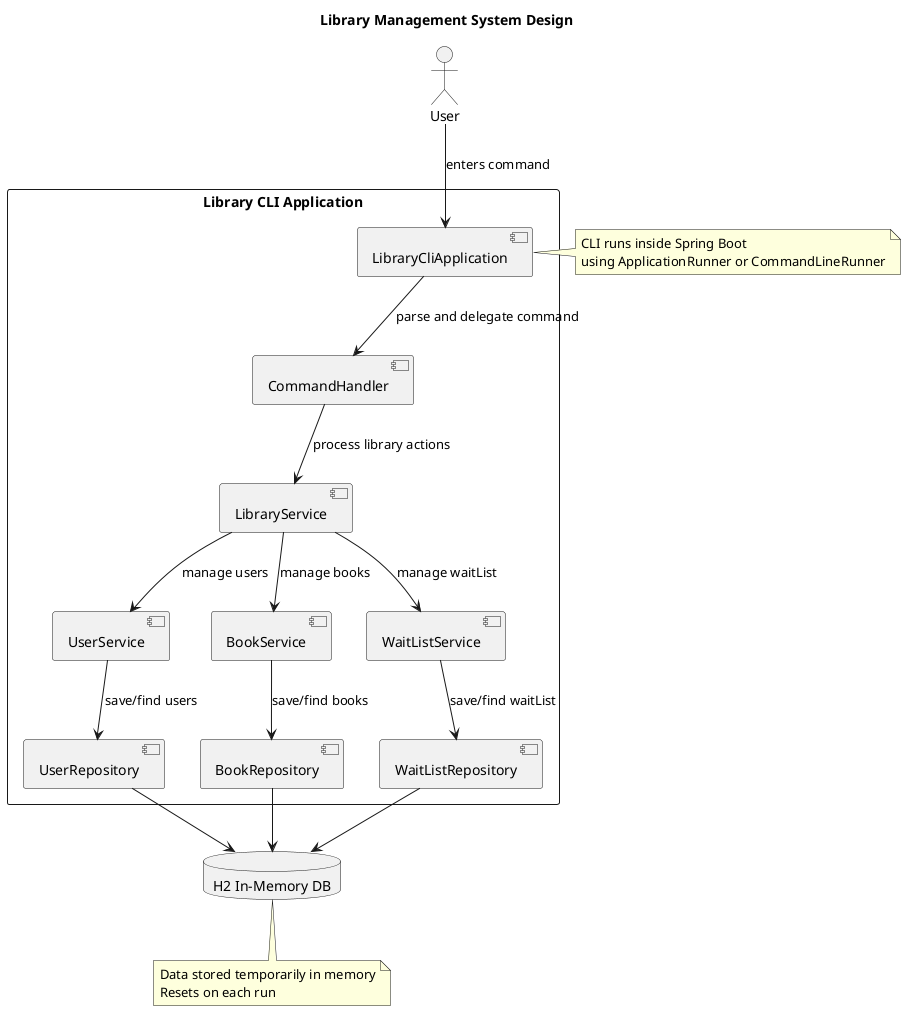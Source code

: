 @startuml
title Library Management System Design

actor User as user

rectangle "Library CLI Application" {
    component "LibraryCliApplication" as cli
    component "CommandHandler" as handler
    component "LibraryService" as service
    component "UserService" as userService
    component "BookService" as bookService
     component "WaitListService" as waitListService
    component "UserRepository" as userRepo
    component "BookRepository" as bookRepo
    component "WaitListRepository" as waitListRepo
}

database "H2 In-Memory DB" as h2

user --> cli : enters command
cli --> handler : parse and delegate command
handler --> service : process library actions
service --> userService : manage users
service --> bookService : manage books
service --> waitListService : manage waitList
userService --> userRepo : save/find users
bookService --> bookRepo : save/find books
waitListService --> waitListRepo : save/find waitList
userRepo --> h2
bookRepo --> h2
waitListRepo --> h2
note right of cli
CLI runs inside Spring Boot
using ApplicationRunner or CommandLineRunner
end note

note bottom of h2
Data stored temporarily in memory
Resets on each run
end note

@enduml
